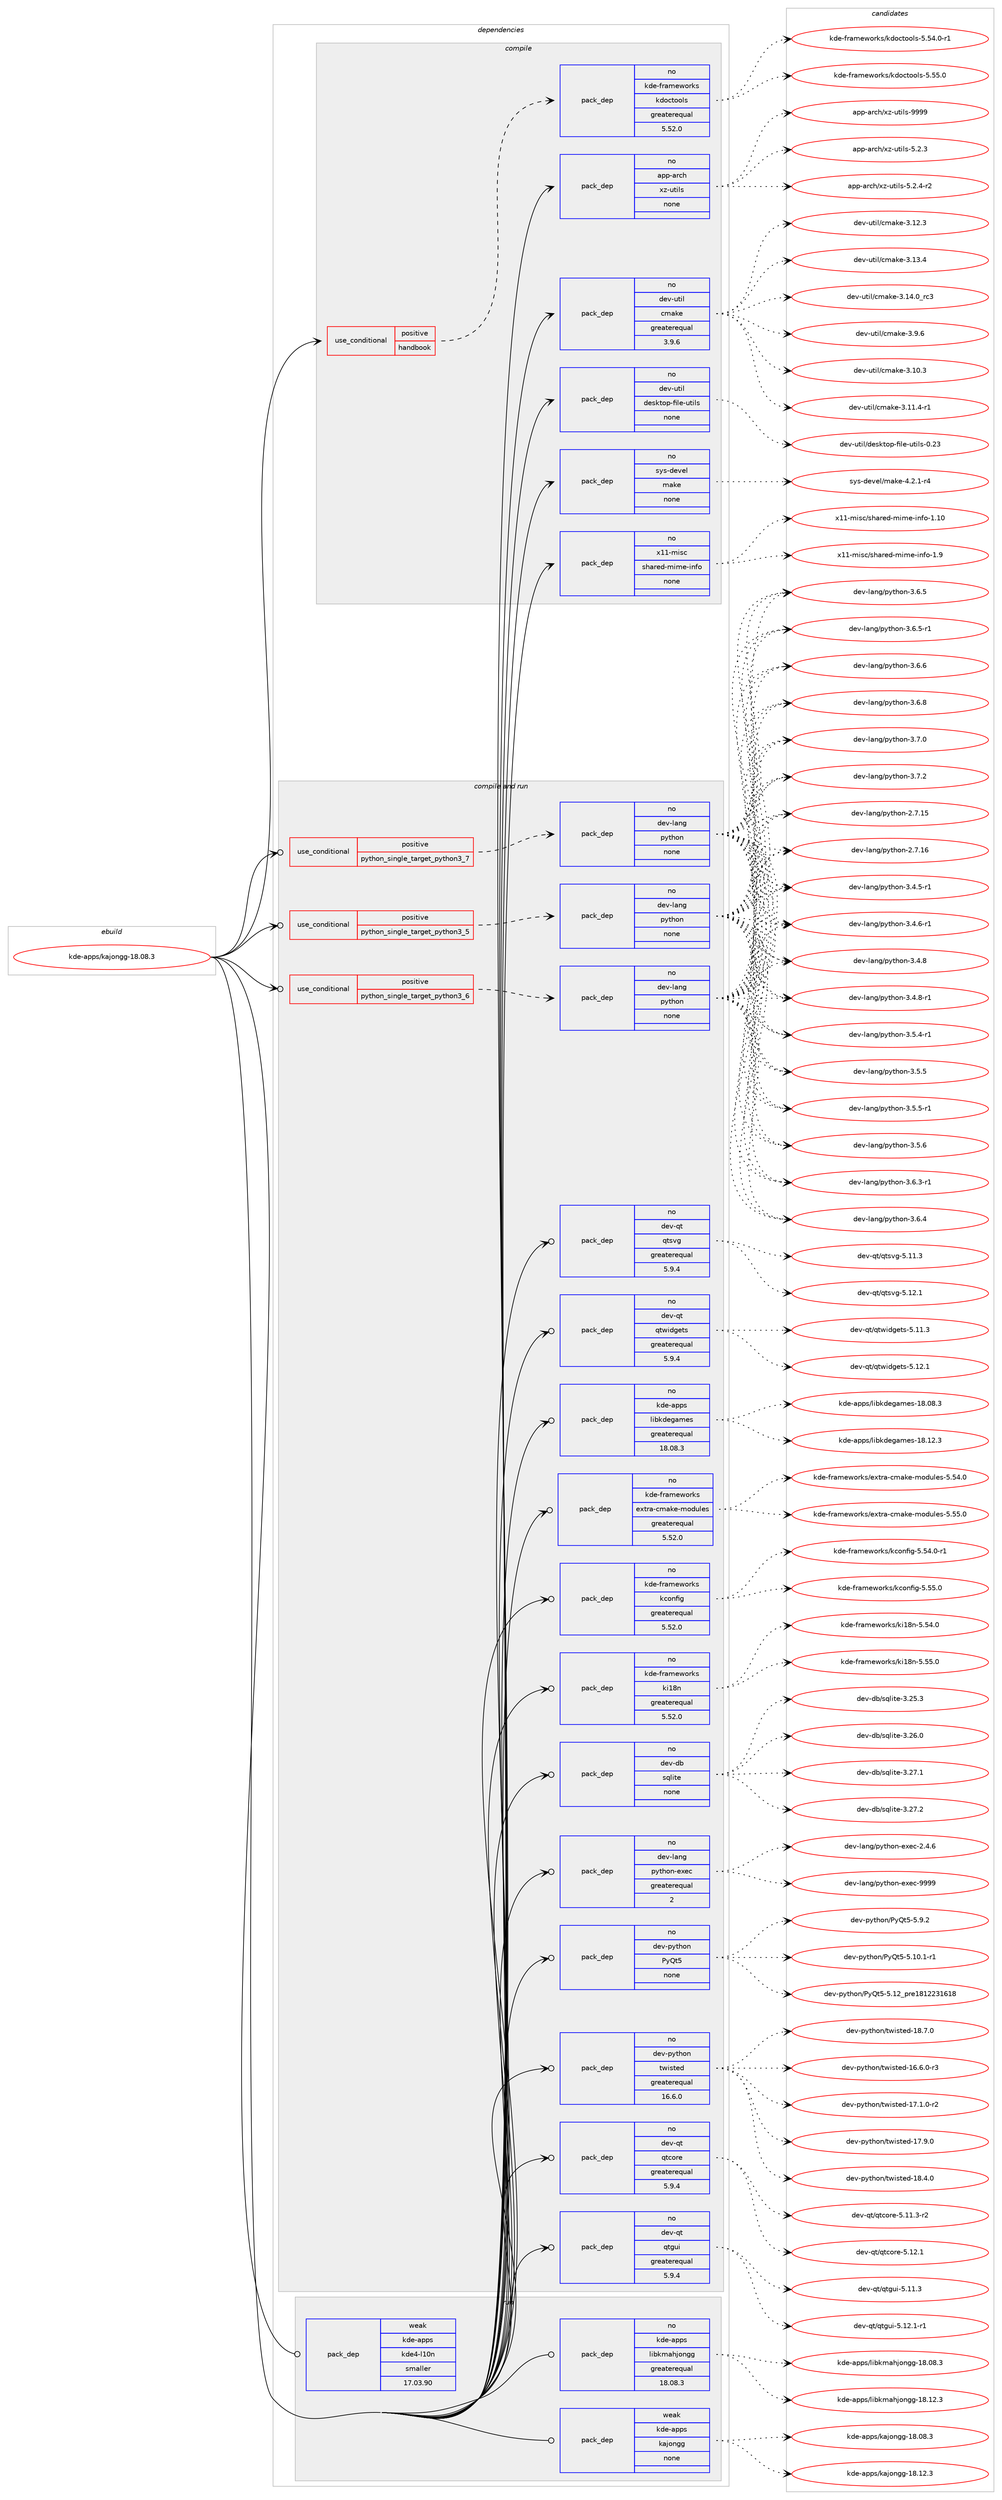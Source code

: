 digraph prolog {

# *************
# Graph options
# *************

newrank=true;
concentrate=true;
compound=true;
graph [rankdir=LR,fontname=Helvetica,fontsize=10,ranksep=1.5];#, ranksep=2.5, nodesep=0.2];
edge  [arrowhead=vee];
node  [fontname=Helvetica,fontsize=10];

# **********
# The ebuild
# **********

subgraph cluster_leftcol {
color=gray;
rank=same;
label=<<i>ebuild</i>>;
id [label="kde-apps/kajongg-18.08.3", color=red, width=4, href="../kde-apps/kajongg-18.08.3.svg"];
}

# ****************
# The dependencies
# ****************

subgraph cluster_midcol {
color=gray;
label=<<i>dependencies</i>>;
subgraph cluster_compile {
fillcolor="#eeeeee";
style=filled;
label=<<i>compile</i>>;
subgraph cond428666 {
dependency1572930 [label=<<TABLE BORDER="0" CELLBORDER="1" CELLSPACING="0" CELLPADDING="4"><TR><TD ROWSPAN="3" CELLPADDING="10">use_conditional</TD></TR><TR><TD>positive</TD></TR><TR><TD>handbook</TD></TR></TABLE>>, shape=none, color=red];
subgraph pack1119887 {
dependency1572931 [label=<<TABLE BORDER="0" CELLBORDER="1" CELLSPACING="0" CELLPADDING="4" WIDTH="220"><TR><TD ROWSPAN="6" CELLPADDING="30">pack_dep</TD></TR><TR><TD WIDTH="110">no</TD></TR><TR><TD>kde-frameworks</TD></TR><TR><TD>kdoctools</TD></TR><TR><TD>greaterequal</TD></TR><TR><TD>5.52.0</TD></TR></TABLE>>, shape=none, color=blue];
}
dependency1572930:e -> dependency1572931:w [weight=20,style="dashed",arrowhead="vee"];
}
id:e -> dependency1572930:w [weight=20,style="solid",arrowhead="vee"];
subgraph pack1119888 {
dependency1572932 [label=<<TABLE BORDER="0" CELLBORDER="1" CELLSPACING="0" CELLPADDING="4" WIDTH="220"><TR><TD ROWSPAN="6" CELLPADDING="30">pack_dep</TD></TR><TR><TD WIDTH="110">no</TD></TR><TR><TD>app-arch</TD></TR><TR><TD>xz-utils</TD></TR><TR><TD>none</TD></TR><TR><TD></TD></TR></TABLE>>, shape=none, color=blue];
}
id:e -> dependency1572932:w [weight=20,style="solid",arrowhead="vee"];
subgraph pack1119889 {
dependency1572933 [label=<<TABLE BORDER="0" CELLBORDER="1" CELLSPACING="0" CELLPADDING="4" WIDTH="220"><TR><TD ROWSPAN="6" CELLPADDING="30">pack_dep</TD></TR><TR><TD WIDTH="110">no</TD></TR><TR><TD>dev-util</TD></TR><TR><TD>cmake</TD></TR><TR><TD>greaterequal</TD></TR><TR><TD>3.9.6</TD></TR></TABLE>>, shape=none, color=blue];
}
id:e -> dependency1572933:w [weight=20,style="solid",arrowhead="vee"];
subgraph pack1119890 {
dependency1572934 [label=<<TABLE BORDER="0" CELLBORDER="1" CELLSPACING="0" CELLPADDING="4" WIDTH="220"><TR><TD ROWSPAN="6" CELLPADDING="30">pack_dep</TD></TR><TR><TD WIDTH="110">no</TD></TR><TR><TD>dev-util</TD></TR><TR><TD>desktop-file-utils</TD></TR><TR><TD>none</TD></TR><TR><TD></TD></TR></TABLE>>, shape=none, color=blue];
}
id:e -> dependency1572934:w [weight=20,style="solid",arrowhead="vee"];
subgraph pack1119891 {
dependency1572935 [label=<<TABLE BORDER="0" CELLBORDER="1" CELLSPACING="0" CELLPADDING="4" WIDTH="220"><TR><TD ROWSPAN="6" CELLPADDING="30">pack_dep</TD></TR><TR><TD WIDTH="110">no</TD></TR><TR><TD>sys-devel</TD></TR><TR><TD>make</TD></TR><TR><TD>none</TD></TR><TR><TD></TD></TR></TABLE>>, shape=none, color=blue];
}
id:e -> dependency1572935:w [weight=20,style="solid",arrowhead="vee"];
subgraph pack1119892 {
dependency1572936 [label=<<TABLE BORDER="0" CELLBORDER="1" CELLSPACING="0" CELLPADDING="4" WIDTH="220"><TR><TD ROWSPAN="6" CELLPADDING="30">pack_dep</TD></TR><TR><TD WIDTH="110">no</TD></TR><TR><TD>x11-misc</TD></TR><TR><TD>shared-mime-info</TD></TR><TR><TD>none</TD></TR><TR><TD></TD></TR></TABLE>>, shape=none, color=blue];
}
id:e -> dependency1572936:w [weight=20,style="solid",arrowhead="vee"];
}
subgraph cluster_compileandrun {
fillcolor="#eeeeee";
style=filled;
label=<<i>compile and run</i>>;
subgraph cond428667 {
dependency1572937 [label=<<TABLE BORDER="0" CELLBORDER="1" CELLSPACING="0" CELLPADDING="4"><TR><TD ROWSPAN="3" CELLPADDING="10">use_conditional</TD></TR><TR><TD>positive</TD></TR><TR><TD>python_single_target_python3_5</TD></TR></TABLE>>, shape=none, color=red];
subgraph pack1119893 {
dependency1572938 [label=<<TABLE BORDER="0" CELLBORDER="1" CELLSPACING="0" CELLPADDING="4" WIDTH="220"><TR><TD ROWSPAN="6" CELLPADDING="30">pack_dep</TD></TR><TR><TD WIDTH="110">no</TD></TR><TR><TD>dev-lang</TD></TR><TR><TD>python</TD></TR><TR><TD>none</TD></TR><TR><TD></TD></TR></TABLE>>, shape=none, color=blue];
}
dependency1572937:e -> dependency1572938:w [weight=20,style="dashed",arrowhead="vee"];
}
id:e -> dependency1572937:w [weight=20,style="solid",arrowhead="odotvee"];
subgraph cond428668 {
dependency1572939 [label=<<TABLE BORDER="0" CELLBORDER="1" CELLSPACING="0" CELLPADDING="4"><TR><TD ROWSPAN="3" CELLPADDING="10">use_conditional</TD></TR><TR><TD>positive</TD></TR><TR><TD>python_single_target_python3_6</TD></TR></TABLE>>, shape=none, color=red];
subgraph pack1119894 {
dependency1572940 [label=<<TABLE BORDER="0" CELLBORDER="1" CELLSPACING="0" CELLPADDING="4" WIDTH="220"><TR><TD ROWSPAN="6" CELLPADDING="30">pack_dep</TD></TR><TR><TD WIDTH="110">no</TD></TR><TR><TD>dev-lang</TD></TR><TR><TD>python</TD></TR><TR><TD>none</TD></TR><TR><TD></TD></TR></TABLE>>, shape=none, color=blue];
}
dependency1572939:e -> dependency1572940:w [weight=20,style="dashed",arrowhead="vee"];
}
id:e -> dependency1572939:w [weight=20,style="solid",arrowhead="odotvee"];
subgraph cond428669 {
dependency1572941 [label=<<TABLE BORDER="0" CELLBORDER="1" CELLSPACING="0" CELLPADDING="4"><TR><TD ROWSPAN="3" CELLPADDING="10">use_conditional</TD></TR><TR><TD>positive</TD></TR><TR><TD>python_single_target_python3_7</TD></TR></TABLE>>, shape=none, color=red];
subgraph pack1119895 {
dependency1572942 [label=<<TABLE BORDER="0" CELLBORDER="1" CELLSPACING="0" CELLPADDING="4" WIDTH="220"><TR><TD ROWSPAN="6" CELLPADDING="30">pack_dep</TD></TR><TR><TD WIDTH="110">no</TD></TR><TR><TD>dev-lang</TD></TR><TR><TD>python</TD></TR><TR><TD>none</TD></TR><TR><TD></TD></TR></TABLE>>, shape=none, color=blue];
}
dependency1572941:e -> dependency1572942:w [weight=20,style="dashed",arrowhead="vee"];
}
id:e -> dependency1572941:w [weight=20,style="solid",arrowhead="odotvee"];
subgraph pack1119896 {
dependency1572943 [label=<<TABLE BORDER="0" CELLBORDER="1" CELLSPACING="0" CELLPADDING="4" WIDTH="220"><TR><TD ROWSPAN="6" CELLPADDING="30">pack_dep</TD></TR><TR><TD WIDTH="110">no</TD></TR><TR><TD>dev-db</TD></TR><TR><TD>sqlite</TD></TR><TR><TD>none</TD></TR><TR><TD></TD></TR></TABLE>>, shape=none, color=blue];
}
id:e -> dependency1572943:w [weight=20,style="solid",arrowhead="odotvee"];
subgraph pack1119897 {
dependency1572944 [label=<<TABLE BORDER="0" CELLBORDER="1" CELLSPACING="0" CELLPADDING="4" WIDTH="220"><TR><TD ROWSPAN="6" CELLPADDING="30">pack_dep</TD></TR><TR><TD WIDTH="110">no</TD></TR><TR><TD>dev-lang</TD></TR><TR><TD>python-exec</TD></TR><TR><TD>greaterequal</TD></TR><TR><TD>2</TD></TR></TABLE>>, shape=none, color=blue];
}
id:e -> dependency1572944:w [weight=20,style="solid",arrowhead="odotvee"];
subgraph pack1119898 {
dependency1572945 [label=<<TABLE BORDER="0" CELLBORDER="1" CELLSPACING="0" CELLPADDING="4" WIDTH="220"><TR><TD ROWSPAN="6" CELLPADDING="30">pack_dep</TD></TR><TR><TD WIDTH="110">no</TD></TR><TR><TD>dev-python</TD></TR><TR><TD>PyQt5</TD></TR><TR><TD>none</TD></TR><TR><TD></TD></TR></TABLE>>, shape=none, color=blue];
}
id:e -> dependency1572945:w [weight=20,style="solid",arrowhead="odotvee"];
subgraph pack1119899 {
dependency1572946 [label=<<TABLE BORDER="0" CELLBORDER="1" CELLSPACING="0" CELLPADDING="4" WIDTH="220"><TR><TD ROWSPAN="6" CELLPADDING="30">pack_dep</TD></TR><TR><TD WIDTH="110">no</TD></TR><TR><TD>dev-python</TD></TR><TR><TD>twisted</TD></TR><TR><TD>greaterequal</TD></TR><TR><TD>16.6.0</TD></TR></TABLE>>, shape=none, color=blue];
}
id:e -> dependency1572946:w [weight=20,style="solid",arrowhead="odotvee"];
subgraph pack1119900 {
dependency1572947 [label=<<TABLE BORDER="0" CELLBORDER="1" CELLSPACING="0" CELLPADDING="4" WIDTH="220"><TR><TD ROWSPAN="6" CELLPADDING="30">pack_dep</TD></TR><TR><TD WIDTH="110">no</TD></TR><TR><TD>dev-qt</TD></TR><TR><TD>qtcore</TD></TR><TR><TD>greaterequal</TD></TR><TR><TD>5.9.4</TD></TR></TABLE>>, shape=none, color=blue];
}
id:e -> dependency1572947:w [weight=20,style="solid",arrowhead="odotvee"];
subgraph pack1119901 {
dependency1572948 [label=<<TABLE BORDER="0" CELLBORDER="1" CELLSPACING="0" CELLPADDING="4" WIDTH="220"><TR><TD ROWSPAN="6" CELLPADDING="30">pack_dep</TD></TR><TR><TD WIDTH="110">no</TD></TR><TR><TD>dev-qt</TD></TR><TR><TD>qtgui</TD></TR><TR><TD>greaterequal</TD></TR><TR><TD>5.9.4</TD></TR></TABLE>>, shape=none, color=blue];
}
id:e -> dependency1572948:w [weight=20,style="solid",arrowhead="odotvee"];
subgraph pack1119902 {
dependency1572949 [label=<<TABLE BORDER="0" CELLBORDER="1" CELLSPACING="0" CELLPADDING="4" WIDTH="220"><TR><TD ROWSPAN="6" CELLPADDING="30">pack_dep</TD></TR><TR><TD WIDTH="110">no</TD></TR><TR><TD>dev-qt</TD></TR><TR><TD>qtsvg</TD></TR><TR><TD>greaterequal</TD></TR><TR><TD>5.9.4</TD></TR></TABLE>>, shape=none, color=blue];
}
id:e -> dependency1572949:w [weight=20,style="solid",arrowhead="odotvee"];
subgraph pack1119903 {
dependency1572950 [label=<<TABLE BORDER="0" CELLBORDER="1" CELLSPACING="0" CELLPADDING="4" WIDTH="220"><TR><TD ROWSPAN="6" CELLPADDING="30">pack_dep</TD></TR><TR><TD WIDTH="110">no</TD></TR><TR><TD>dev-qt</TD></TR><TR><TD>qtwidgets</TD></TR><TR><TD>greaterequal</TD></TR><TR><TD>5.9.4</TD></TR></TABLE>>, shape=none, color=blue];
}
id:e -> dependency1572950:w [weight=20,style="solid",arrowhead="odotvee"];
subgraph pack1119904 {
dependency1572951 [label=<<TABLE BORDER="0" CELLBORDER="1" CELLSPACING="0" CELLPADDING="4" WIDTH="220"><TR><TD ROWSPAN="6" CELLPADDING="30">pack_dep</TD></TR><TR><TD WIDTH="110">no</TD></TR><TR><TD>kde-apps</TD></TR><TR><TD>libkdegames</TD></TR><TR><TD>greaterequal</TD></TR><TR><TD>18.08.3</TD></TR></TABLE>>, shape=none, color=blue];
}
id:e -> dependency1572951:w [weight=20,style="solid",arrowhead="odotvee"];
subgraph pack1119905 {
dependency1572952 [label=<<TABLE BORDER="0" CELLBORDER="1" CELLSPACING="0" CELLPADDING="4" WIDTH="220"><TR><TD ROWSPAN="6" CELLPADDING="30">pack_dep</TD></TR><TR><TD WIDTH="110">no</TD></TR><TR><TD>kde-frameworks</TD></TR><TR><TD>extra-cmake-modules</TD></TR><TR><TD>greaterequal</TD></TR><TR><TD>5.52.0</TD></TR></TABLE>>, shape=none, color=blue];
}
id:e -> dependency1572952:w [weight=20,style="solid",arrowhead="odotvee"];
subgraph pack1119906 {
dependency1572953 [label=<<TABLE BORDER="0" CELLBORDER="1" CELLSPACING="0" CELLPADDING="4" WIDTH="220"><TR><TD ROWSPAN="6" CELLPADDING="30">pack_dep</TD></TR><TR><TD WIDTH="110">no</TD></TR><TR><TD>kde-frameworks</TD></TR><TR><TD>kconfig</TD></TR><TR><TD>greaterequal</TD></TR><TR><TD>5.52.0</TD></TR></TABLE>>, shape=none, color=blue];
}
id:e -> dependency1572953:w [weight=20,style="solid",arrowhead="odotvee"];
subgraph pack1119907 {
dependency1572954 [label=<<TABLE BORDER="0" CELLBORDER="1" CELLSPACING="0" CELLPADDING="4" WIDTH="220"><TR><TD ROWSPAN="6" CELLPADDING="30">pack_dep</TD></TR><TR><TD WIDTH="110">no</TD></TR><TR><TD>kde-frameworks</TD></TR><TR><TD>ki18n</TD></TR><TR><TD>greaterequal</TD></TR><TR><TD>5.52.0</TD></TR></TABLE>>, shape=none, color=blue];
}
id:e -> dependency1572954:w [weight=20,style="solid",arrowhead="odotvee"];
}
subgraph cluster_run {
fillcolor="#eeeeee";
style=filled;
label=<<i>run</i>>;
subgraph pack1119908 {
dependency1572955 [label=<<TABLE BORDER="0" CELLBORDER="1" CELLSPACING="0" CELLPADDING="4" WIDTH="220"><TR><TD ROWSPAN="6" CELLPADDING="30">pack_dep</TD></TR><TR><TD WIDTH="110">no</TD></TR><TR><TD>kde-apps</TD></TR><TR><TD>libkmahjongg</TD></TR><TR><TD>greaterequal</TD></TR><TR><TD>18.08.3</TD></TR></TABLE>>, shape=none, color=blue];
}
id:e -> dependency1572955:w [weight=20,style="solid",arrowhead="odot"];
subgraph pack1119909 {
dependency1572956 [label=<<TABLE BORDER="0" CELLBORDER="1" CELLSPACING="0" CELLPADDING="4" WIDTH="220"><TR><TD ROWSPAN="6" CELLPADDING="30">pack_dep</TD></TR><TR><TD WIDTH="110">weak</TD></TR><TR><TD>kde-apps</TD></TR><TR><TD>kajongg</TD></TR><TR><TD>none</TD></TR><TR><TD></TD></TR></TABLE>>, shape=none, color=blue];
}
id:e -> dependency1572956:w [weight=20,style="solid",arrowhead="odot"];
subgraph pack1119910 {
dependency1572957 [label=<<TABLE BORDER="0" CELLBORDER="1" CELLSPACING="0" CELLPADDING="4" WIDTH="220"><TR><TD ROWSPAN="6" CELLPADDING="30">pack_dep</TD></TR><TR><TD WIDTH="110">weak</TD></TR><TR><TD>kde-apps</TD></TR><TR><TD>kde4-l10n</TD></TR><TR><TD>smaller</TD></TR><TR><TD>17.03.90</TD></TR></TABLE>>, shape=none, color=blue];
}
id:e -> dependency1572957:w [weight=20,style="solid",arrowhead="odot"];
}
}

# **************
# The candidates
# **************

subgraph cluster_choices {
rank=same;
color=gray;
label=<<i>candidates</i>>;

subgraph choice1119887 {
color=black;
nodesep=1;
choice10710010145102114971091011191111141071154710710011199116111111108115455346535246484511449 [label="kde-frameworks/kdoctools-5.54.0-r1", color=red, width=4,href="../kde-frameworks/kdoctools-5.54.0-r1.svg"];
choice1071001014510211497109101119111114107115471071001119911611111110811545534653534648 [label="kde-frameworks/kdoctools-5.55.0", color=red, width=4,href="../kde-frameworks/kdoctools-5.55.0.svg"];
dependency1572931:e -> choice10710010145102114971091011191111141071154710710011199116111111108115455346535246484511449:w [style=dotted,weight="100"];
dependency1572931:e -> choice1071001014510211497109101119111114107115471071001119911611111110811545534653534648:w [style=dotted,weight="100"];
}
subgraph choice1119888 {
color=black;
nodesep=1;
choice971121124597114991044712012245117116105108115455346504651 [label="app-arch/xz-utils-5.2.3", color=red, width=4,href="../app-arch/xz-utils-5.2.3.svg"];
choice9711211245971149910447120122451171161051081154553465046524511450 [label="app-arch/xz-utils-5.2.4-r2", color=red, width=4,href="../app-arch/xz-utils-5.2.4-r2.svg"];
choice9711211245971149910447120122451171161051081154557575757 [label="app-arch/xz-utils-9999", color=red, width=4,href="../app-arch/xz-utils-9999.svg"];
dependency1572932:e -> choice971121124597114991044712012245117116105108115455346504651:w [style=dotted,weight="100"];
dependency1572932:e -> choice9711211245971149910447120122451171161051081154553465046524511450:w [style=dotted,weight="100"];
dependency1572932:e -> choice9711211245971149910447120122451171161051081154557575757:w [style=dotted,weight="100"];
}
subgraph choice1119889 {
color=black;
nodesep=1;
choice1001011184511711610510847991099710710145514649484651 [label="dev-util/cmake-3.10.3", color=red, width=4,href="../dev-util/cmake-3.10.3.svg"];
choice10010111845117116105108479910997107101455146494946524511449 [label="dev-util/cmake-3.11.4-r1", color=red, width=4,href="../dev-util/cmake-3.11.4-r1.svg"];
choice1001011184511711610510847991099710710145514649504651 [label="dev-util/cmake-3.12.3", color=red, width=4,href="../dev-util/cmake-3.12.3.svg"];
choice1001011184511711610510847991099710710145514649514652 [label="dev-util/cmake-3.13.4", color=red, width=4,href="../dev-util/cmake-3.13.4.svg"];
choice1001011184511711610510847991099710710145514649524648951149951 [label="dev-util/cmake-3.14.0_rc3", color=red, width=4,href="../dev-util/cmake-3.14.0_rc3.svg"];
choice10010111845117116105108479910997107101455146574654 [label="dev-util/cmake-3.9.6", color=red, width=4,href="../dev-util/cmake-3.9.6.svg"];
dependency1572933:e -> choice1001011184511711610510847991099710710145514649484651:w [style=dotted,weight="100"];
dependency1572933:e -> choice10010111845117116105108479910997107101455146494946524511449:w [style=dotted,weight="100"];
dependency1572933:e -> choice1001011184511711610510847991099710710145514649504651:w [style=dotted,weight="100"];
dependency1572933:e -> choice1001011184511711610510847991099710710145514649514652:w [style=dotted,weight="100"];
dependency1572933:e -> choice1001011184511711610510847991099710710145514649524648951149951:w [style=dotted,weight="100"];
dependency1572933:e -> choice10010111845117116105108479910997107101455146574654:w [style=dotted,weight="100"];
}
subgraph choice1119890 {
color=black;
nodesep=1;
choice100101118451171161051084710010111510711611111245102105108101451171161051081154548465051 [label="dev-util/desktop-file-utils-0.23", color=red, width=4,href="../dev-util/desktop-file-utils-0.23.svg"];
dependency1572934:e -> choice100101118451171161051084710010111510711611111245102105108101451171161051081154548465051:w [style=dotted,weight="100"];
}
subgraph choice1119891 {
color=black;
nodesep=1;
choice1151211154510010111810110847109971071014552465046494511452 [label="sys-devel/make-4.2.1-r4", color=red, width=4,href="../sys-devel/make-4.2.1-r4.svg"];
dependency1572935:e -> choice1151211154510010111810110847109971071014552465046494511452:w [style=dotted,weight="100"];
}
subgraph choice1119892 {
color=black;
nodesep=1;
choice12049494510910511599471151049711410110045109105109101451051101021114549464948 [label="x11-misc/shared-mime-info-1.10", color=red, width=4,href="../x11-misc/shared-mime-info-1.10.svg"];
choice120494945109105115994711510497114101100451091051091014510511010211145494657 [label="x11-misc/shared-mime-info-1.9", color=red, width=4,href="../x11-misc/shared-mime-info-1.9.svg"];
dependency1572936:e -> choice12049494510910511599471151049711410110045109105109101451051101021114549464948:w [style=dotted,weight="100"];
dependency1572936:e -> choice120494945109105115994711510497114101100451091051091014510511010211145494657:w [style=dotted,weight="100"];
}
subgraph choice1119893 {
color=black;
nodesep=1;
choice10010111845108971101034711212111610411111045504655464953 [label="dev-lang/python-2.7.15", color=red, width=4,href="../dev-lang/python-2.7.15.svg"];
choice10010111845108971101034711212111610411111045504655464954 [label="dev-lang/python-2.7.16", color=red, width=4,href="../dev-lang/python-2.7.16.svg"];
choice1001011184510897110103471121211161041111104551465246534511449 [label="dev-lang/python-3.4.5-r1", color=red, width=4,href="../dev-lang/python-3.4.5-r1.svg"];
choice1001011184510897110103471121211161041111104551465246544511449 [label="dev-lang/python-3.4.6-r1", color=red, width=4,href="../dev-lang/python-3.4.6-r1.svg"];
choice100101118451089711010347112121116104111110455146524656 [label="dev-lang/python-3.4.8", color=red, width=4,href="../dev-lang/python-3.4.8.svg"];
choice1001011184510897110103471121211161041111104551465246564511449 [label="dev-lang/python-3.4.8-r1", color=red, width=4,href="../dev-lang/python-3.4.8-r1.svg"];
choice1001011184510897110103471121211161041111104551465346524511449 [label="dev-lang/python-3.5.4-r1", color=red, width=4,href="../dev-lang/python-3.5.4-r1.svg"];
choice100101118451089711010347112121116104111110455146534653 [label="dev-lang/python-3.5.5", color=red, width=4,href="../dev-lang/python-3.5.5.svg"];
choice1001011184510897110103471121211161041111104551465346534511449 [label="dev-lang/python-3.5.5-r1", color=red, width=4,href="../dev-lang/python-3.5.5-r1.svg"];
choice100101118451089711010347112121116104111110455146534654 [label="dev-lang/python-3.5.6", color=red, width=4,href="../dev-lang/python-3.5.6.svg"];
choice1001011184510897110103471121211161041111104551465446514511449 [label="dev-lang/python-3.6.3-r1", color=red, width=4,href="../dev-lang/python-3.6.3-r1.svg"];
choice100101118451089711010347112121116104111110455146544652 [label="dev-lang/python-3.6.4", color=red, width=4,href="../dev-lang/python-3.6.4.svg"];
choice100101118451089711010347112121116104111110455146544653 [label="dev-lang/python-3.6.5", color=red, width=4,href="../dev-lang/python-3.6.5.svg"];
choice1001011184510897110103471121211161041111104551465446534511449 [label="dev-lang/python-3.6.5-r1", color=red, width=4,href="../dev-lang/python-3.6.5-r1.svg"];
choice100101118451089711010347112121116104111110455146544654 [label="dev-lang/python-3.6.6", color=red, width=4,href="../dev-lang/python-3.6.6.svg"];
choice100101118451089711010347112121116104111110455146544656 [label="dev-lang/python-3.6.8", color=red, width=4,href="../dev-lang/python-3.6.8.svg"];
choice100101118451089711010347112121116104111110455146554648 [label="dev-lang/python-3.7.0", color=red, width=4,href="../dev-lang/python-3.7.0.svg"];
choice100101118451089711010347112121116104111110455146554650 [label="dev-lang/python-3.7.2", color=red, width=4,href="../dev-lang/python-3.7.2.svg"];
dependency1572938:e -> choice10010111845108971101034711212111610411111045504655464953:w [style=dotted,weight="100"];
dependency1572938:e -> choice10010111845108971101034711212111610411111045504655464954:w [style=dotted,weight="100"];
dependency1572938:e -> choice1001011184510897110103471121211161041111104551465246534511449:w [style=dotted,weight="100"];
dependency1572938:e -> choice1001011184510897110103471121211161041111104551465246544511449:w [style=dotted,weight="100"];
dependency1572938:e -> choice100101118451089711010347112121116104111110455146524656:w [style=dotted,weight="100"];
dependency1572938:e -> choice1001011184510897110103471121211161041111104551465246564511449:w [style=dotted,weight="100"];
dependency1572938:e -> choice1001011184510897110103471121211161041111104551465346524511449:w [style=dotted,weight="100"];
dependency1572938:e -> choice100101118451089711010347112121116104111110455146534653:w [style=dotted,weight="100"];
dependency1572938:e -> choice1001011184510897110103471121211161041111104551465346534511449:w [style=dotted,weight="100"];
dependency1572938:e -> choice100101118451089711010347112121116104111110455146534654:w [style=dotted,weight="100"];
dependency1572938:e -> choice1001011184510897110103471121211161041111104551465446514511449:w [style=dotted,weight="100"];
dependency1572938:e -> choice100101118451089711010347112121116104111110455146544652:w [style=dotted,weight="100"];
dependency1572938:e -> choice100101118451089711010347112121116104111110455146544653:w [style=dotted,weight="100"];
dependency1572938:e -> choice1001011184510897110103471121211161041111104551465446534511449:w [style=dotted,weight="100"];
dependency1572938:e -> choice100101118451089711010347112121116104111110455146544654:w [style=dotted,weight="100"];
dependency1572938:e -> choice100101118451089711010347112121116104111110455146544656:w [style=dotted,weight="100"];
dependency1572938:e -> choice100101118451089711010347112121116104111110455146554648:w [style=dotted,weight="100"];
dependency1572938:e -> choice100101118451089711010347112121116104111110455146554650:w [style=dotted,weight="100"];
}
subgraph choice1119894 {
color=black;
nodesep=1;
choice10010111845108971101034711212111610411111045504655464953 [label="dev-lang/python-2.7.15", color=red, width=4,href="../dev-lang/python-2.7.15.svg"];
choice10010111845108971101034711212111610411111045504655464954 [label="dev-lang/python-2.7.16", color=red, width=4,href="../dev-lang/python-2.7.16.svg"];
choice1001011184510897110103471121211161041111104551465246534511449 [label="dev-lang/python-3.4.5-r1", color=red, width=4,href="../dev-lang/python-3.4.5-r1.svg"];
choice1001011184510897110103471121211161041111104551465246544511449 [label="dev-lang/python-3.4.6-r1", color=red, width=4,href="../dev-lang/python-3.4.6-r1.svg"];
choice100101118451089711010347112121116104111110455146524656 [label="dev-lang/python-3.4.8", color=red, width=4,href="../dev-lang/python-3.4.8.svg"];
choice1001011184510897110103471121211161041111104551465246564511449 [label="dev-lang/python-3.4.8-r1", color=red, width=4,href="../dev-lang/python-3.4.8-r1.svg"];
choice1001011184510897110103471121211161041111104551465346524511449 [label="dev-lang/python-3.5.4-r1", color=red, width=4,href="../dev-lang/python-3.5.4-r1.svg"];
choice100101118451089711010347112121116104111110455146534653 [label="dev-lang/python-3.5.5", color=red, width=4,href="../dev-lang/python-3.5.5.svg"];
choice1001011184510897110103471121211161041111104551465346534511449 [label="dev-lang/python-3.5.5-r1", color=red, width=4,href="../dev-lang/python-3.5.5-r1.svg"];
choice100101118451089711010347112121116104111110455146534654 [label="dev-lang/python-3.5.6", color=red, width=4,href="../dev-lang/python-3.5.6.svg"];
choice1001011184510897110103471121211161041111104551465446514511449 [label="dev-lang/python-3.6.3-r1", color=red, width=4,href="../dev-lang/python-3.6.3-r1.svg"];
choice100101118451089711010347112121116104111110455146544652 [label="dev-lang/python-3.6.4", color=red, width=4,href="../dev-lang/python-3.6.4.svg"];
choice100101118451089711010347112121116104111110455146544653 [label="dev-lang/python-3.6.5", color=red, width=4,href="../dev-lang/python-3.6.5.svg"];
choice1001011184510897110103471121211161041111104551465446534511449 [label="dev-lang/python-3.6.5-r1", color=red, width=4,href="../dev-lang/python-3.6.5-r1.svg"];
choice100101118451089711010347112121116104111110455146544654 [label="dev-lang/python-3.6.6", color=red, width=4,href="../dev-lang/python-3.6.6.svg"];
choice100101118451089711010347112121116104111110455146544656 [label="dev-lang/python-3.6.8", color=red, width=4,href="../dev-lang/python-3.6.8.svg"];
choice100101118451089711010347112121116104111110455146554648 [label="dev-lang/python-3.7.0", color=red, width=4,href="../dev-lang/python-3.7.0.svg"];
choice100101118451089711010347112121116104111110455146554650 [label="dev-lang/python-3.7.2", color=red, width=4,href="../dev-lang/python-3.7.2.svg"];
dependency1572940:e -> choice10010111845108971101034711212111610411111045504655464953:w [style=dotted,weight="100"];
dependency1572940:e -> choice10010111845108971101034711212111610411111045504655464954:w [style=dotted,weight="100"];
dependency1572940:e -> choice1001011184510897110103471121211161041111104551465246534511449:w [style=dotted,weight="100"];
dependency1572940:e -> choice1001011184510897110103471121211161041111104551465246544511449:w [style=dotted,weight="100"];
dependency1572940:e -> choice100101118451089711010347112121116104111110455146524656:w [style=dotted,weight="100"];
dependency1572940:e -> choice1001011184510897110103471121211161041111104551465246564511449:w [style=dotted,weight="100"];
dependency1572940:e -> choice1001011184510897110103471121211161041111104551465346524511449:w [style=dotted,weight="100"];
dependency1572940:e -> choice100101118451089711010347112121116104111110455146534653:w [style=dotted,weight="100"];
dependency1572940:e -> choice1001011184510897110103471121211161041111104551465346534511449:w [style=dotted,weight="100"];
dependency1572940:e -> choice100101118451089711010347112121116104111110455146534654:w [style=dotted,weight="100"];
dependency1572940:e -> choice1001011184510897110103471121211161041111104551465446514511449:w [style=dotted,weight="100"];
dependency1572940:e -> choice100101118451089711010347112121116104111110455146544652:w [style=dotted,weight="100"];
dependency1572940:e -> choice100101118451089711010347112121116104111110455146544653:w [style=dotted,weight="100"];
dependency1572940:e -> choice1001011184510897110103471121211161041111104551465446534511449:w [style=dotted,weight="100"];
dependency1572940:e -> choice100101118451089711010347112121116104111110455146544654:w [style=dotted,weight="100"];
dependency1572940:e -> choice100101118451089711010347112121116104111110455146544656:w [style=dotted,weight="100"];
dependency1572940:e -> choice100101118451089711010347112121116104111110455146554648:w [style=dotted,weight="100"];
dependency1572940:e -> choice100101118451089711010347112121116104111110455146554650:w [style=dotted,weight="100"];
}
subgraph choice1119895 {
color=black;
nodesep=1;
choice10010111845108971101034711212111610411111045504655464953 [label="dev-lang/python-2.7.15", color=red, width=4,href="../dev-lang/python-2.7.15.svg"];
choice10010111845108971101034711212111610411111045504655464954 [label="dev-lang/python-2.7.16", color=red, width=4,href="../dev-lang/python-2.7.16.svg"];
choice1001011184510897110103471121211161041111104551465246534511449 [label="dev-lang/python-3.4.5-r1", color=red, width=4,href="../dev-lang/python-3.4.5-r1.svg"];
choice1001011184510897110103471121211161041111104551465246544511449 [label="dev-lang/python-3.4.6-r1", color=red, width=4,href="../dev-lang/python-3.4.6-r1.svg"];
choice100101118451089711010347112121116104111110455146524656 [label="dev-lang/python-3.4.8", color=red, width=4,href="../dev-lang/python-3.4.8.svg"];
choice1001011184510897110103471121211161041111104551465246564511449 [label="dev-lang/python-3.4.8-r1", color=red, width=4,href="../dev-lang/python-3.4.8-r1.svg"];
choice1001011184510897110103471121211161041111104551465346524511449 [label="dev-lang/python-3.5.4-r1", color=red, width=4,href="../dev-lang/python-3.5.4-r1.svg"];
choice100101118451089711010347112121116104111110455146534653 [label="dev-lang/python-3.5.5", color=red, width=4,href="../dev-lang/python-3.5.5.svg"];
choice1001011184510897110103471121211161041111104551465346534511449 [label="dev-lang/python-3.5.5-r1", color=red, width=4,href="../dev-lang/python-3.5.5-r1.svg"];
choice100101118451089711010347112121116104111110455146534654 [label="dev-lang/python-3.5.6", color=red, width=4,href="../dev-lang/python-3.5.6.svg"];
choice1001011184510897110103471121211161041111104551465446514511449 [label="dev-lang/python-3.6.3-r1", color=red, width=4,href="../dev-lang/python-3.6.3-r1.svg"];
choice100101118451089711010347112121116104111110455146544652 [label="dev-lang/python-3.6.4", color=red, width=4,href="../dev-lang/python-3.6.4.svg"];
choice100101118451089711010347112121116104111110455146544653 [label="dev-lang/python-3.6.5", color=red, width=4,href="../dev-lang/python-3.6.5.svg"];
choice1001011184510897110103471121211161041111104551465446534511449 [label="dev-lang/python-3.6.5-r1", color=red, width=4,href="../dev-lang/python-3.6.5-r1.svg"];
choice100101118451089711010347112121116104111110455146544654 [label="dev-lang/python-3.6.6", color=red, width=4,href="../dev-lang/python-3.6.6.svg"];
choice100101118451089711010347112121116104111110455146544656 [label="dev-lang/python-3.6.8", color=red, width=4,href="../dev-lang/python-3.6.8.svg"];
choice100101118451089711010347112121116104111110455146554648 [label="dev-lang/python-3.7.0", color=red, width=4,href="../dev-lang/python-3.7.0.svg"];
choice100101118451089711010347112121116104111110455146554650 [label="dev-lang/python-3.7.2", color=red, width=4,href="../dev-lang/python-3.7.2.svg"];
dependency1572942:e -> choice10010111845108971101034711212111610411111045504655464953:w [style=dotted,weight="100"];
dependency1572942:e -> choice10010111845108971101034711212111610411111045504655464954:w [style=dotted,weight="100"];
dependency1572942:e -> choice1001011184510897110103471121211161041111104551465246534511449:w [style=dotted,weight="100"];
dependency1572942:e -> choice1001011184510897110103471121211161041111104551465246544511449:w [style=dotted,weight="100"];
dependency1572942:e -> choice100101118451089711010347112121116104111110455146524656:w [style=dotted,weight="100"];
dependency1572942:e -> choice1001011184510897110103471121211161041111104551465246564511449:w [style=dotted,weight="100"];
dependency1572942:e -> choice1001011184510897110103471121211161041111104551465346524511449:w [style=dotted,weight="100"];
dependency1572942:e -> choice100101118451089711010347112121116104111110455146534653:w [style=dotted,weight="100"];
dependency1572942:e -> choice1001011184510897110103471121211161041111104551465346534511449:w [style=dotted,weight="100"];
dependency1572942:e -> choice100101118451089711010347112121116104111110455146534654:w [style=dotted,weight="100"];
dependency1572942:e -> choice1001011184510897110103471121211161041111104551465446514511449:w [style=dotted,weight="100"];
dependency1572942:e -> choice100101118451089711010347112121116104111110455146544652:w [style=dotted,weight="100"];
dependency1572942:e -> choice100101118451089711010347112121116104111110455146544653:w [style=dotted,weight="100"];
dependency1572942:e -> choice1001011184510897110103471121211161041111104551465446534511449:w [style=dotted,weight="100"];
dependency1572942:e -> choice100101118451089711010347112121116104111110455146544654:w [style=dotted,weight="100"];
dependency1572942:e -> choice100101118451089711010347112121116104111110455146544656:w [style=dotted,weight="100"];
dependency1572942:e -> choice100101118451089711010347112121116104111110455146554648:w [style=dotted,weight="100"];
dependency1572942:e -> choice100101118451089711010347112121116104111110455146554650:w [style=dotted,weight="100"];
}
subgraph choice1119896 {
color=black;
nodesep=1;
choice10010111845100984711511310810511610145514650534651 [label="dev-db/sqlite-3.25.3", color=red, width=4,href="../dev-db/sqlite-3.25.3.svg"];
choice10010111845100984711511310810511610145514650544648 [label="dev-db/sqlite-3.26.0", color=red, width=4,href="../dev-db/sqlite-3.26.0.svg"];
choice10010111845100984711511310810511610145514650554649 [label="dev-db/sqlite-3.27.1", color=red, width=4,href="../dev-db/sqlite-3.27.1.svg"];
choice10010111845100984711511310810511610145514650554650 [label="dev-db/sqlite-3.27.2", color=red, width=4,href="../dev-db/sqlite-3.27.2.svg"];
dependency1572943:e -> choice10010111845100984711511310810511610145514650534651:w [style=dotted,weight="100"];
dependency1572943:e -> choice10010111845100984711511310810511610145514650544648:w [style=dotted,weight="100"];
dependency1572943:e -> choice10010111845100984711511310810511610145514650554649:w [style=dotted,weight="100"];
dependency1572943:e -> choice10010111845100984711511310810511610145514650554650:w [style=dotted,weight="100"];
}
subgraph choice1119897 {
color=black;
nodesep=1;
choice1001011184510897110103471121211161041111104510112010199455046524654 [label="dev-lang/python-exec-2.4.6", color=red, width=4,href="../dev-lang/python-exec-2.4.6.svg"];
choice10010111845108971101034711212111610411111045101120101994557575757 [label="dev-lang/python-exec-9999", color=red, width=4,href="../dev-lang/python-exec-9999.svg"];
dependency1572944:e -> choice1001011184510897110103471121211161041111104510112010199455046524654:w [style=dotted,weight="100"];
dependency1572944:e -> choice10010111845108971101034711212111610411111045101120101994557575757:w [style=dotted,weight="100"];
}
subgraph choice1119898 {
color=black;
nodesep=1;
choice1001011184511212111610411111047801218111653455346494846494511449 [label="dev-python/PyQt5-5.10.1-r1", color=red, width=4,href="../dev-python/PyQt5-5.10.1-r1.svg"];
choice100101118451121211161041111104780121811165345534649509511211410149564950505149544956 [label="dev-python/PyQt5-5.12_pre1812231618", color=red, width=4,href="../dev-python/PyQt5-5.12_pre1812231618.svg"];
choice1001011184511212111610411111047801218111653455346574650 [label="dev-python/PyQt5-5.9.2", color=red, width=4,href="../dev-python/PyQt5-5.9.2.svg"];
dependency1572945:e -> choice1001011184511212111610411111047801218111653455346494846494511449:w [style=dotted,weight="100"];
dependency1572945:e -> choice100101118451121211161041111104780121811165345534649509511211410149564950505149544956:w [style=dotted,weight="100"];
dependency1572945:e -> choice1001011184511212111610411111047801218111653455346574650:w [style=dotted,weight="100"];
}
subgraph choice1119899 {
color=black;
nodesep=1;
choice1001011184511212111610411111047116119105115116101100454954465446484511451 [label="dev-python/twisted-16.6.0-r3", color=red, width=4,href="../dev-python/twisted-16.6.0-r3.svg"];
choice1001011184511212111610411111047116119105115116101100454955464946484511450 [label="dev-python/twisted-17.1.0-r2", color=red, width=4,href="../dev-python/twisted-17.1.0-r2.svg"];
choice100101118451121211161041111104711611910511511610110045495546574648 [label="dev-python/twisted-17.9.0", color=red, width=4,href="../dev-python/twisted-17.9.0.svg"];
choice100101118451121211161041111104711611910511511610110045495646524648 [label="dev-python/twisted-18.4.0", color=red, width=4,href="../dev-python/twisted-18.4.0.svg"];
choice100101118451121211161041111104711611910511511610110045495646554648 [label="dev-python/twisted-18.7.0", color=red, width=4,href="../dev-python/twisted-18.7.0.svg"];
dependency1572946:e -> choice1001011184511212111610411111047116119105115116101100454954465446484511451:w [style=dotted,weight="100"];
dependency1572946:e -> choice1001011184511212111610411111047116119105115116101100454955464946484511450:w [style=dotted,weight="100"];
dependency1572946:e -> choice100101118451121211161041111104711611910511511610110045495546574648:w [style=dotted,weight="100"];
dependency1572946:e -> choice100101118451121211161041111104711611910511511610110045495646524648:w [style=dotted,weight="100"];
dependency1572946:e -> choice100101118451121211161041111104711611910511511610110045495646554648:w [style=dotted,weight="100"];
}
subgraph choice1119900 {
color=black;
nodesep=1;
choice100101118451131164711311699111114101455346494946514511450 [label="dev-qt/qtcore-5.11.3-r2", color=red, width=4,href="../dev-qt/qtcore-5.11.3-r2.svg"];
choice10010111845113116471131169911111410145534649504649 [label="dev-qt/qtcore-5.12.1", color=red, width=4,href="../dev-qt/qtcore-5.12.1.svg"];
dependency1572947:e -> choice100101118451131164711311699111114101455346494946514511450:w [style=dotted,weight="100"];
dependency1572947:e -> choice10010111845113116471131169911111410145534649504649:w [style=dotted,weight="100"];
}
subgraph choice1119901 {
color=black;
nodesep=1;
choice100101118451131164711311610311710545534649494651 [label="dev-qt/qtgui-5.11.3", color=red, width=4,href="../dev-qt/qtgui-5.11.3.svg"];
choice1001011184511311647113116103117105455346495046494511449 [label="dev-qt/qtgui-5.12.1-r1", color=red, width=4,href="../dev-qt/qtgui-5.12.1-r1.svg"];
dependency1572948:e -> choice100101118451131164711311610311710545534649494651:w [style=dotted,weight="100"];
dependency1572948:e -> choice1001011184511311647113116103117105455346495046494511449:w [style=dotted,weight="100"];
}
subgraph choice1119902 {
color=black;
nodesep=1;
choice100101118451131164711311611511810345534649494651 [label="dev-qt/qtsvg-5.11.3", color=red, width=4,href="../dev-qt/qtsvg-5.11.3.svg"];
choice100101118451131164711311611511810345534649504649 [label="dev-qt/qtsvg-5.12.1", color=red, width=4,href="../dev-qt/qtsvg-5.12.1.svg"];
dependency1572949:e -> choice100101118451131164711311611511810345534649494651:w [style=dotted,weight="100"];
dependency1572949:e -> choice100101118451131164711311611511810345534649504649:w [style=dotted,weight="100"];
}
subgraph choice1119903 {
color=black;
nodesep=1;
choice100101118451131164711311611910510010310111611545534649494651 [label="dev-qt/qtwidgets-5.11.3", color=red, width=4,href="../dev-qt/qtwidgets-5.11.3.svg"];
choice100101118451131164711311611910510010310111611545534649504649 [label="dev-qt/qtwidgets-5.12.1", color=red, width=4,href="../dev-qt/qtwidgets-5.12.1.svg"];
dependency1572950:e -> choice100101118451131164711311611910510010310111611545534649494651:w [style=dotted,weight="100"];
dependency1572950:e -> choice100101118451131164711311611910510010310111611545534649504649:w [style=dotted,weight="100"];
}
subgraph choice1119904 {
color=black;
nodesep=1;
choice10710010145971121121154710810598107100101103971091011154549564648564651 [label="kde-apps/libkdegames-18.08.3", color=red, width=4,href="../kde-apps/libkdegames-18.08.3.svg"];
choice10710010145971121121154710810598107100101103971091011154549564649504651 [label="kde-apps/libkdegames-18.12.3", color=red, width=4,href="../kde-apps/libkdegames-18.12.3.svg"];
dependency1572951:e -> choice10710010145971121121154710810598107100101103971091011154549564648564651:w [style=dotted,weight="100"];
dependency1572951:e -> choice10710010145971121121154710810598107100101103971091011154549564649504651:w [style=dotted,weight="100"];
}
subgraph choice1119905 {
color=black;
nodesep=1;
choice107100101451021149710910111911111410711547101120116114974599109971071014510911110011710810111545534653524648 [label="kde-frameworks/extra-cmake-modules-5.54.0", color=red, width=4,href="../kde-frameworks/extra-cmake-modules-5.54.0.svg"];
choice107100101451021149710910111911111410711547101120116114974599109971071014510911110011710810111545534653534648 [label="kde-frameworks/extra-cmake-modules-5.55.0", color=red, width=4,href="../kde-frameworks/extra-cmake-modules-5.55.0.svg"];
dependency1572952:e -> choice107100101451021149710910111911111410711547101120116114974599109971071014510911110011710810111545534653524648:w [style=dotted,weight="100"];
dependency1572952:e -> choice107100101451021149710910111911111410711547101120116114974599109971071014510911110011710810111545534653534648:w [style=dotted,weight="100"];
}
subgraph choice1119906 {
color=black;
nodesep=1;
choice10710010145102114971091011191111141071154710799111110102105103455346535246484511449 [label="kde-frameworks/kconfig-5.54.0-r1", color=red, width=4,href="../kde-frameworks/kconfig-5.54.0-r1.svg"];
choice1071001014510211497109101119111114107115471079911111010210510345534653534648 [label="kde-frameworks/kconfig-5.55.0", color=red, width=4,href="../kde-frameworks/kconfig-5.55.0.svg"];
dependency1572953:e -> choice10710010145102114971091011191111141071154710799111110102105103455346535246484511449:w [style=dotted,weight="100"];
dependency1572953:e -> choice1071001014510211497109101119111114107115471079911111010210510345534653534648:w [style=dotted,weight="100"];
}
subgraph choice1119907 {
color=black;
nodesep=1;
choice107100101451021149710910111911111410711547107105495611045534653524648 [label="kde-frameworks/ki18n-5.54.0", color=red, width=4,href="../kde-frameworks/ki18n-5.54.0.svg"];
choice107100101451021149710910111911111410711547107105495611045534653534648 [label="kde-frameworks/ki18n-5.55.0", color=red, width=4,href="../kde-frameworks/ki18n-5.55.0.svg"];
dependency1572954:e -> choice107100101451021149710910111911111410711547107105495611045534653524648:w [style=dotted,weight="100"];
dependency1572954:e -> choice107100101451021149710910111911111410711547107105495611045534653534648:w [style=dotted,weight="100"];
}
subgraph choice1119908 {
color=black;
nodesep=1;
choice10710010145971121121154710810598107109971041061111101031034549564648564651 [label="kde-apps/libkmahjongg-18.08.3", color=red, width=4,href="../kde-apps/libkmahjongg-18.08.3.svg"];
choice10710010145971121121154710810598107109971041061111101031034549564649504651 [label="kde-apps/libkmahjongg-18.12.3", color=red, width=4,href="../kde-apps/libkmahjongg-18.12.3.svg"];
dependency1572955:e -> choice10710010145971121121154710810598107109971041061111101031034549564648564651:w [style=dotted,weight="100"];
dependency1572955:e -> choice10710010145971121121154710810598107109971041061111101031034549564649504651:w [style=dotted,weight="100"];
}
subgraph choice1119909 {
color=black;
nodesep=1;
choice107100101459711211211547107971061111101031034549564648564651 [label="kde-apps/kajongg-18.08.3", color=red, width=4,href="../kde-apps/kajongg-18.08.3.svg"];
choice107100101459711211211547107971061111101031034549564649504651 [label="kde-apps/kajongg-18.12.3", color=red, width=4,href="../kde-apps/kajongg-18.12.3.svg"];
dependency1572956:e -> choice107100101459711211211547107971061111101031034549564648564651:w [style=dotted,weight="100"];
dependency1572956:e -> choice107100101459711211211547107971061111101031034549564649504651:w [style=dotted,weight="100"];
}
subgraph choice1119910 {
color=black;
nodesep=1;
}
}

}
